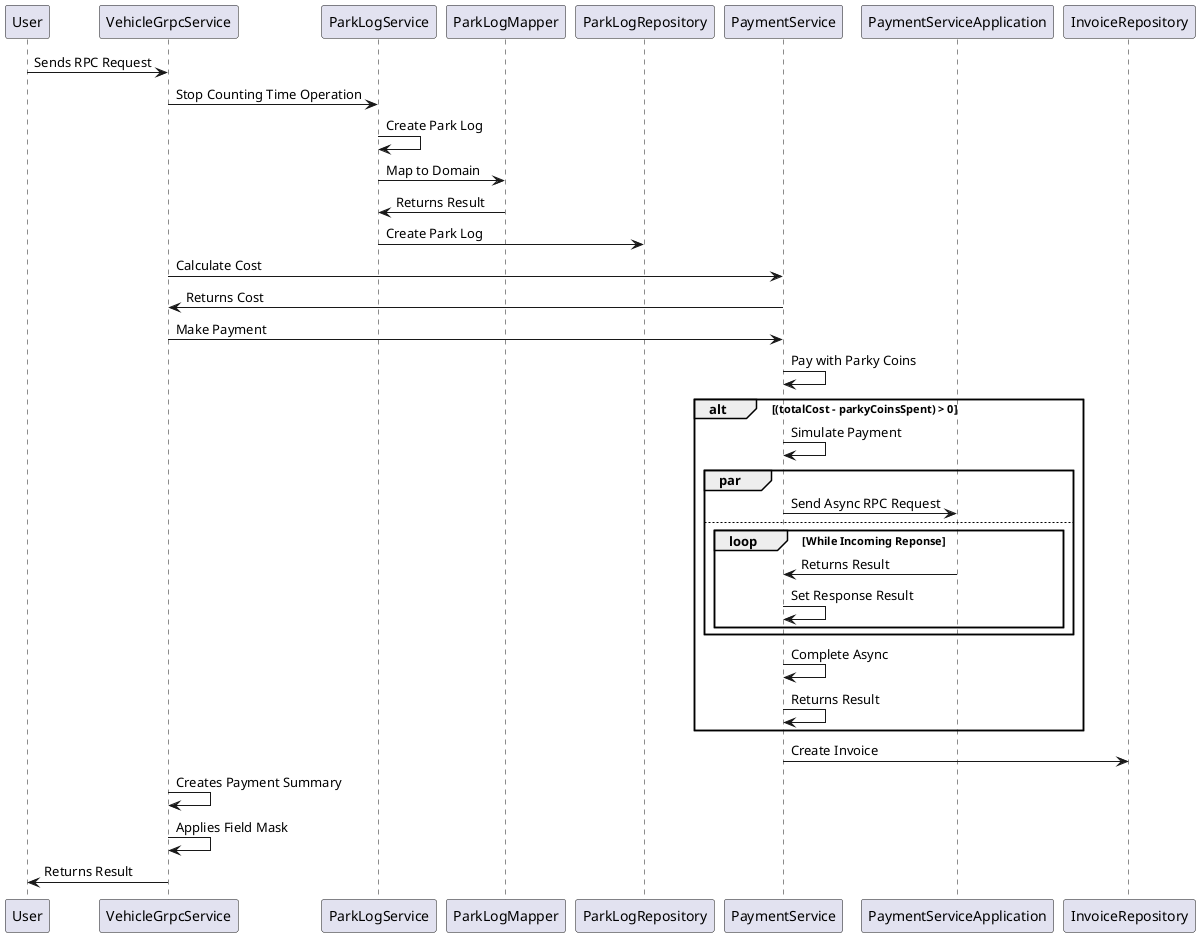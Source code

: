 @startuml leaveParkTwoSidedStream
User -> VehicleGrpcService: Sends RPC Request
VehicleGrpcService -> ParkLogService: Stop Counting Time Operation
ParkLogService -> ParkLogService: Create Park Log
ParkLogService -> ParkLogMapper: Map to Domain
ParkLogService <- ParkLogMapper: Returns Result
ParkLogService -> ParkLogRepository: Create Park Log
VehicleGrpcService -> PaymentService: Calculate Cost
VehicleGrpcService <- PaymentService: Returns Cost
VehicleGrpcService -> PaymentService: Make Payment
PaymentService -> PaymentService: Pay with Parky Coins
alt (totalCost - parkyCoinsSpent) > 0
    PaymentService -> PaymentService: Simulate Payment
    par
        PaymentService -> PaymentServiceApplication: Send Async RPC Request
    else
        loop While Incoming Reponse
        PaymentService <- PaymentServiceApplication: Returns Result
        PaymentService -> PaymentService: Set Response Result  
        end
    end
    PaymentService -> PaymentService: Complete Async
    PaymentService -> PaymentService: Returns Result
end
PaymentService -> InvoiceRepository: Create Invoice
VehicleGrpcService -> VehicleGrpcService: Creates Payment Summary
VehicleGrpcService -> VehicleGrpcService: Applies Field Mask
User <- VehicleGrpcService: Returns Result
@enduml